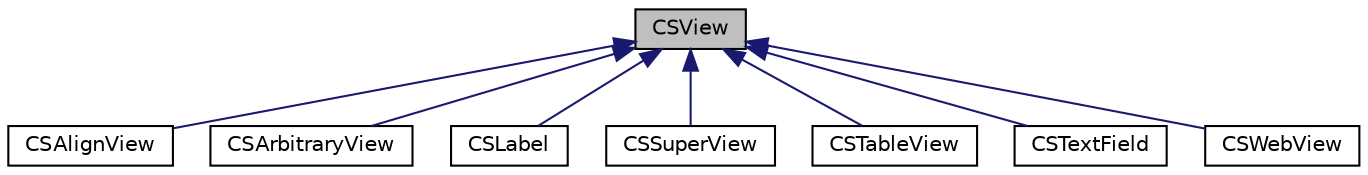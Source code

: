 digraph "CSView"
{
  edge [fontname="Helvetica",fontsize="10",labelfontname="Helvetica",labelfontsize="10"];
  node [fontname="Helvetica",fontsize="10",shape=record];
  Node0 [label="CSView",height=0.2,width=0.4,color="black", fillcolor="grey75", style="filled", fontcolor="black"];
  Node0 -> Node1 [dir="back",color="midnightblue",fontsize="10",style="solid",fontname="Helvetica"];
  Node1 [label="CSAlignView",height=0.2,width=0.4,color="black", fillcolor="white", style="filled",URL="$classCSAlignView.html",tooltip="A view that aligns multiple subviews in a line. "];
  Node0 -> Node2 [dir="back",color="midnightblue",fontsize="10",style="solid",fontname="Helvetica"];
  Node2 [label="CSArbitraryView",height=0.2,width=0.4,color="black", fillcolor="white", style="filled",URL="$classCSArbitraryView.html",tooltip="A label. "];
  Node0 -> Node3 [dir="back",color="midnightblue",fontsize="10",style="solid",fontname="Helvetica"];
  Node3 [label="CSLabel",height=0.2,width=0.4,color="black", fillcolor="white", style="filled",URL="$classCSLabel.html",tooltip="A label. "];
  Node0 -> Node4 [dir="back",color="midnightblue",fontsize="10",style="solid",fontname="Helvetica"];
  Node4 [label="CSSuperView",height=0.2,width=0.4,color="black", fillcolor="white", style="filled",URL="$classCSSuperView.html",tooltip="A superview that can contain subviews. "];
  Node0 -> Node5 [dir="back",color="midnightblue",fontsize="10",style="solid",fontname="Helvetica"];
  Node5 [label="CSTableView",height=0.2,width=0.4,color="black", fillcolor="white", style="filled",URL="$classCSTableView.html",tooltip="A table. "];
  Node0 -> Node6 [dir="back",color="midnightblue",fontsize="10",style="solid",fontname="Helvetica"];
  Node6 [label="CSTextField",height=0.2,width=0.4,color="black", fillcolor="white", style="filled",URL="$classCSTextField.html",tooltip="A text field. "];
  Node0 -> Node7 [dir="back",color="midnightblue",fontsize="10",style="solid",fontname="Helvetica"];
  Node7 [label="CSWebView",height=0.2,width=0.4,color="black", fillcolor="white", style="filled",URL="$classCSWebView.html",tooltip="A view displaying a web page. "];
}
